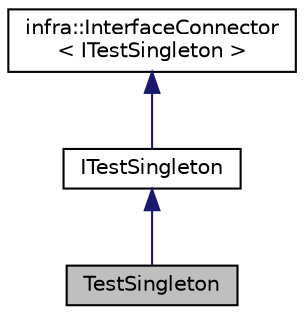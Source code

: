 digraph "TestSingleton"
{
 // INTERACTIVE_SVG=YES
  edge [fontname="Helvetica",fontsize="10",labelfontname="Helvetica",labelfontsize="10"];
  node [fontname="Helvetica",fontsize="10",shape=record];
  Node0 [label="TestSingleton",height=0.2,width=0.4,color="black", fillcolor="grey75", style="filled", fontcolor="black"];
  Node1 -> Node0 [dir="back",color="midnightblue",fontsize="10",style="solid",fontname="Helvetica"];
  Node1 [label="ITestSingleton",height=0.2,width=0.4,color="black", fillcolor="white", style="filled",URL="$d4/dda/class_i_test_singleton.html"];
  Node2 -> Node1 [dir="back",color="midnightblue",fontsize="10",style="solid",fontname="Helvetica"];
  Node2 [label="infra::InterfaceConnector\l\< ITestSingleton \>",height=0.2,width=0.4,color="black", fillcolor="white", style="filled",URL="$d3/d0e/classinfra_1_1_interface_connector.html"];
}
